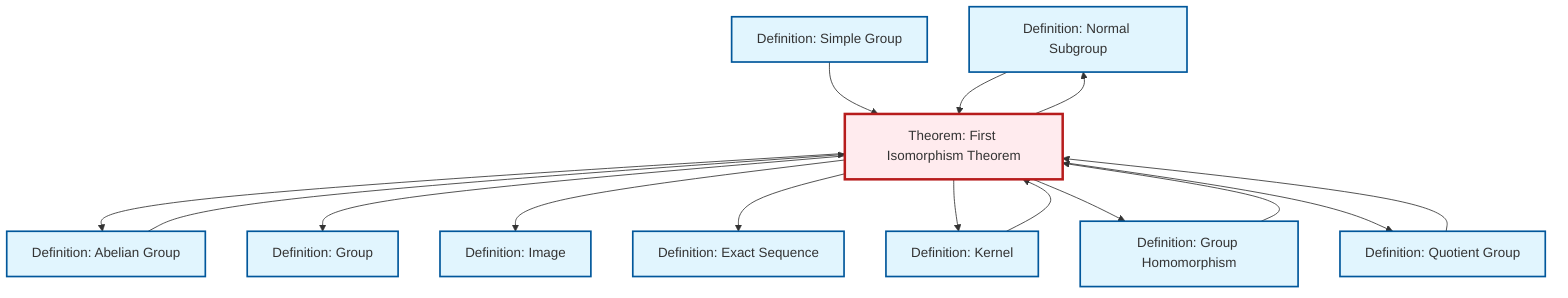 graph TD
    classDef definition fill:#e1f5fe,stroke:#01579b,stroke-width:2px
    classDef theorem fill:#f3e5f5,stroke:#4a148c,stroke-width:2px
    classDef axiom fill:#fff3e0,stroke:#e65100,stroke-width:2px
    classDef example fill:#e8f5e9,stroke:#1b5e20,stroke-width:2px
    classDef current fill:#ffebee,stroke:#b71c1c,stroke-width:3px
    def-normal-subgroup["Definition: Normal Subgroup"]:::definition
    thm-first-isomorphism["Theorem: First Isomorphism Theorem"]:::theorem
    def-homomorphism["Definition: Group Homomorphism"]:::definition
    def-image["Definition: Image"]:::definition
    def-kernel["Definition: Kernel"]:::definition
    def-simple-group["Definition: Simple Group"]:::definition
    def-abelian-group["Definition: Abelian Group"]:::definition
    def-exact-sequence["Definition: Exact Sequence"]:::definition
    def-group["Definition: Group"]:::definition
    def-quotient-group["Definition: Quotient Group"]:::definition
    thm-first-isomorphism --> def-abelian-group
    thm-first-isomorphism --> def-group
    thm-first-isomorphism --> def-image
    thm-first-isomorphism --> def-exact-sequence
    thm-first-isomorphism --> def-kernel
    def-simple-group --> thm-first-isomorphism
    thm-first-isomorphism --> def-homomorphism
    def-kernel --> thm-first-isomorphism
    def-abelian-group --> thm-first-isomorphism
    thm-first-isomorphism --> def-quotient-group
    def-normal-subgroup --> thm-first-isomorphism
    thm-first-isomorphism --> def-normal-subgroup
    def-homomorphism --> thm-first-isomorphism
    def-quotient-group --> thm-first-isomorphism
    class thm-first-isomorphism current